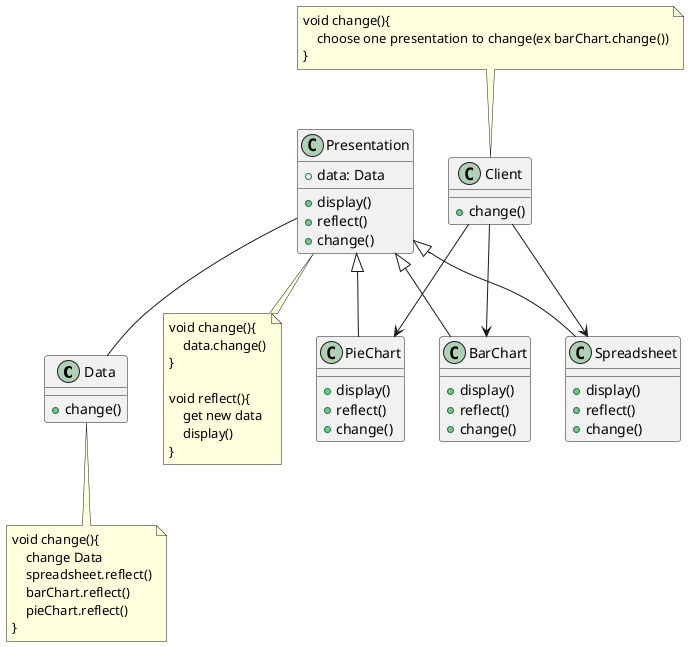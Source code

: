 @startuml init2
class Data{
    + change()
}

note bottom of Data
    void change(){
        change Data
        spreadsheet.reflect()
        barChart.reflect()
        pieChart.reflect()
    }
end note

class Presentation{
    + data: Data
    + display()
    + reflect()
    + change()
}

note bottom of Presentation
    void change(){
        data.change()
    }

    void reflect(){
        get new data
        display()
    }
end note

together{
    class Spreadsheet{
        + display()
        + reflect()
        + change()
    }

    class BarChart{
        + display()
        + reflect()
        + change()
    }

    class PieChart{
        + display()
        + reflect()
        + change()
    }
}

class Client{
    + change()
}

note top of Client
void change(){
    choose one presentation to change(ex barChart.change())
}
end note

Presentation <|-- Spreadsheet
Presentation <|-- BarChart
Presentation <|-- PieChart

Presentation -- Data

Client --> Spreadsheet
Client --> BarChart
Client --> PieChart

@enduml